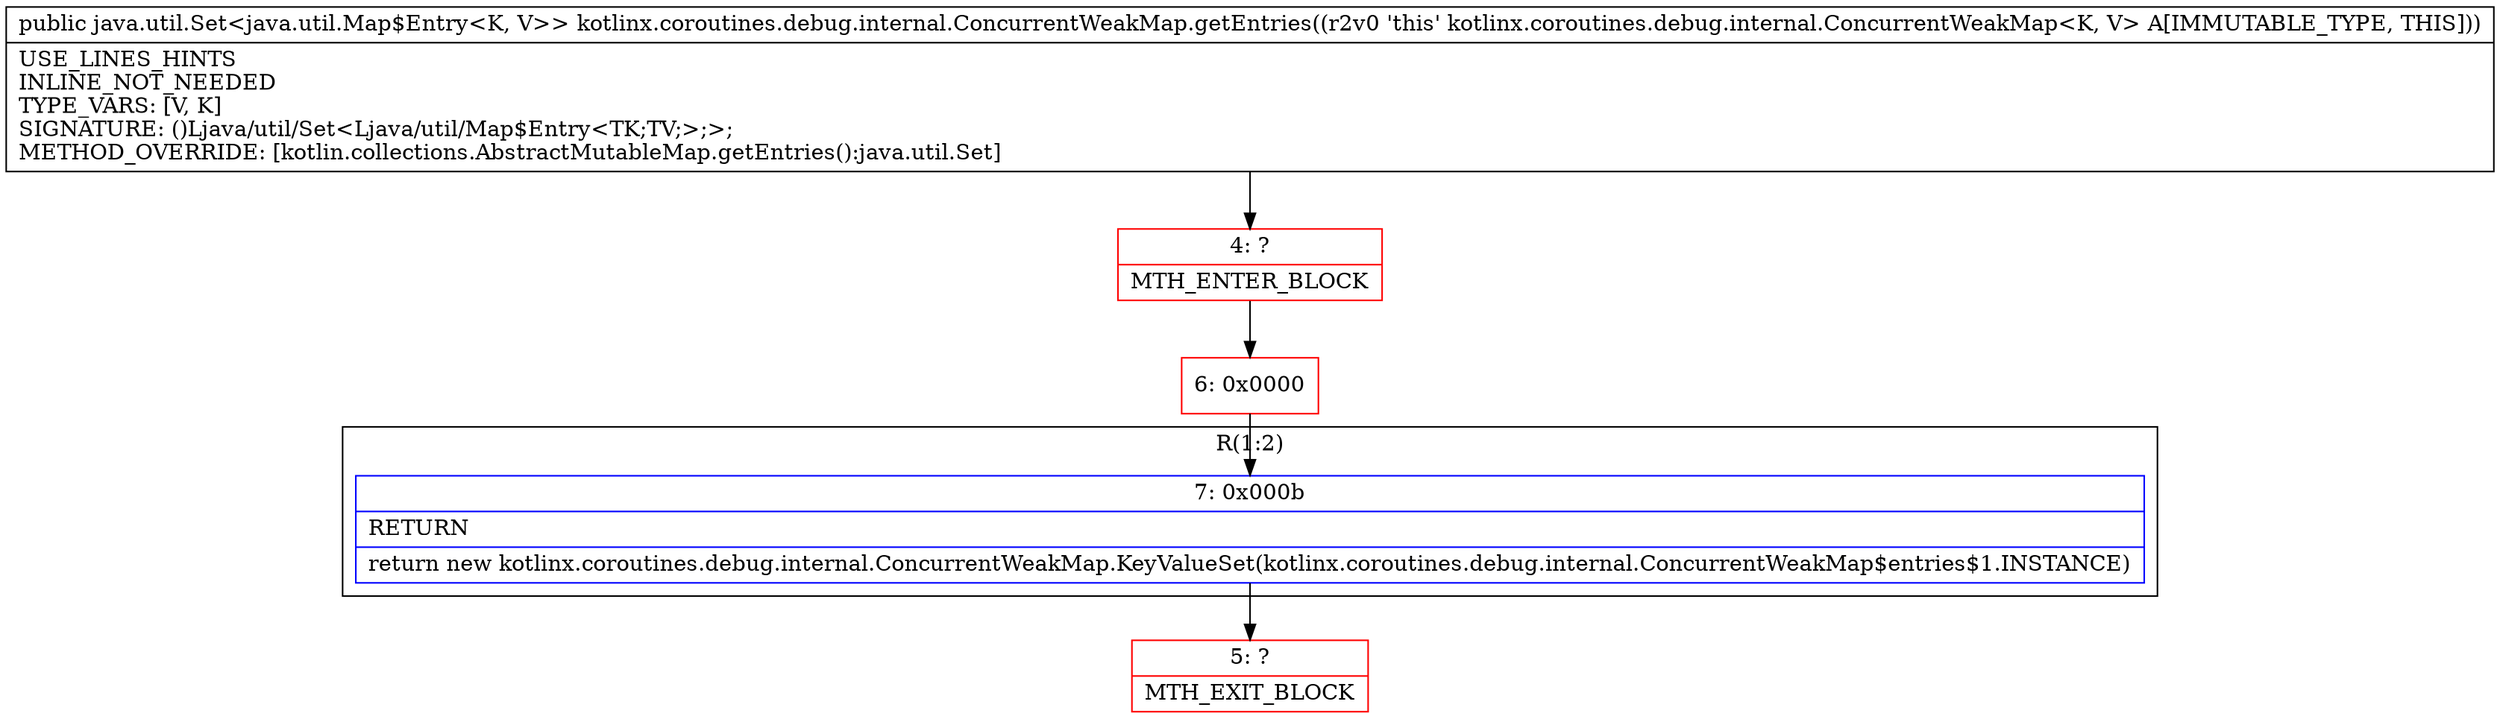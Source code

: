 digraph "CFG forkotlinx.coroutines.debug.internal.ConcurrentWeakMap.getEntries()Ljava\/util\/Set;" {
subgraph cluster_Region_2106209281 {
label = "R(1:2)";
node [shape=record,color=blue];
Node_7 [shape=record,label="{7\:\ 0x000b|RETURN\l|return new kotlinx.coroutines.debug.internal.ConcurrentWeakMap.KeyValueSet(kotlinx.coroutines.debug.internal.ConcurrentWeakMap$entries$1.INSTANCE)\l}"];
}
Node_4 [shape=record,color=red,label="{4\:\ ?|MTH_ENTER_BLOCK\l}"];
Node_6 [shape=record,color=red,label="{6\:\ 0x0000}"];
Node_5 [shape=record,color=red,label="{5\:\ ?|MTH_EXIT_BLOCK\l}"];
MethodNode[shape=record,label="{public java.util.Set\<java.util.Map$Entry\<K, V\>\> kotlinx.coroutines.debug.internal.ConcurrentWeakMap.getEntries((r2v0 'this' kotlinx.coroutines.debug.internal.ConcurrentWeakMap\<K, V\> A[IMMUTABLE_TYPE, THIS]))  | USE_LINES_HINTS\lINLINE_NOT_NEEDED\lTYPE_VARS: [V, K]\lSIGNATURE: ()Ljava\/util\/Set\<Ljava\/util\/Map$Entry\<TK;TV;\>;\>;\lMETHOD_OVERRIDE: [kotlin.collections.AbstractMutableMap.getEntries():java.util.Set]\l}"];
MethodNode -> Node_4;Node_7 -> Node_5;
Node_4 -> Node_6;
Node_6 -> Node_7;
}

